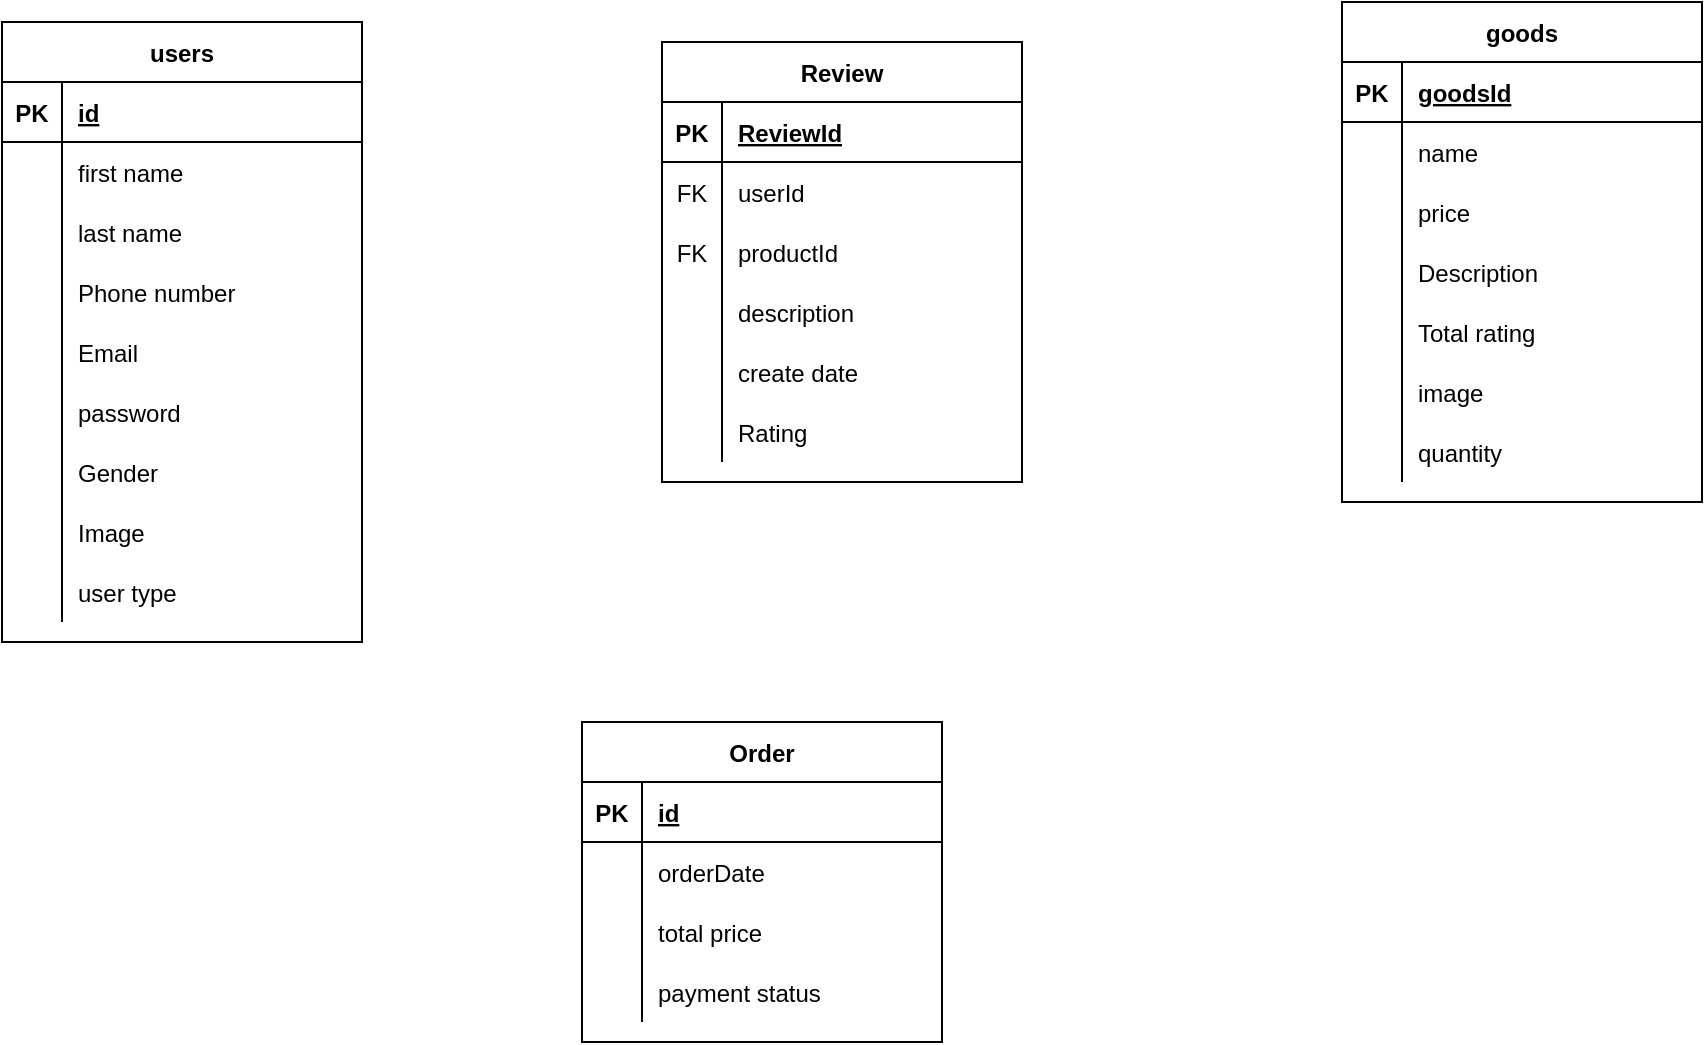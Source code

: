 <mxfile version="14.6.6" type="github">
  <diagram id="R2lEEEUBdFMjLlhIrx00" name="Page-1">
    <mxGraphModel dx="635" dy="474" grid="1" gridSize="10" guides="1" tooltips="1" connect="1" arrows="1" fold="1" page="1" pageScale="1" pageWidth="850" pageHeight="1100" math="0" shadow="0" extFonts="Permanent Marker^https://fonts.googleapis.com/css?family=Permanent+Marker">
      <root>
        <mxCell id="0" />
        <mxCell id="1" parent="0" />
        <mxCell id="G6QhI8WvpHF5MqyF_AJM-1" value="users" style="shape=table;startSize=30;container=1;collapsible=1;childLayout=tableLayout;fixedRows=1;rowLines=0;fontStyle=1;align=center;resizeLast=1;" vertex="1" parent="1">
          <mxGeometry x="140" y="70" width="180" height="310" as="geometry" />
        </mxCell>
        <mxCell id="G6QhI8WvpHF5MqyF_AJM-2" value="" style="shape=partialRectangle;collapsible=0;dropTarget=0;pointerEvents=0;fillColor=none;top=0;left=0;bottom=1;right=0;points=[[0,0.5],[1,0.5]];portConstraint=eastwest;" vertex="1" parent="G6QhI8WvpHF5MqyF_AJM-1">
          <mxGeometry y="30" width="180" height="30" as="geometry" />
        </mxCell>
        <mxCell id="G6QhI8WvpHF5MqyF_AJM-3" value="PK" style="shape=partialRectangle;connectable=0;fillColor=none;top=0;left=0;bottom=0;right=0;fontStyle=1;overflow=hidden;" vertex="1" parent="G6QhI8WvpHF5MqyF_AJM-2">
          <mxGeometry width="30" height="30" as="geometry" />
        </mxCell>
        <mxCell id="G6QhI8WvpHF5MqyF_AJM-4" value="id" style="shape=partialRectangle;connectable=0;fillColor=none;top=0;left=0;bottom=0;right=0;align=left;spacingLeft=6;fontStyle=5;overflow=hidden;" vertex="1" parent="G6QhI8WvpHF5MqyF_AJM-2">
          <mxGeometry x="30" width="150" height="30" as="geometry" />
        </mxCell>
        <mxCell id="G6QhI8WvpHF5MqyF_AJM-5" value="" style="shape=partialRectangle;collapsible=0;dropTarget=0;pointerEvents=0;fillColor=none;top=0;left=0;bottom=0;right=0;points=[[0,0.5],[1,0.5]];portConstraint=eastwest;" vertex="1" parent="G6QhI8WvpHF5MqyF_AJM-1">
          <mxGeometry y="60" width="180" height="30" as="geometry" />
        </mxCell>
        <mxCell id="G6QhI8WvpHF5MqyF_AJM-6" value="" style="shape=partialRectangle;connectable=0;fillColor=none;top=0;left=0;bottom=0;right=0;editable=1;overflow=hidden;" vertex="1" parent="G6QhI8WvpHF5MqyF_AJM-5">
          <mxGeometry width="30" height="30" as="geometry" />
        </mxCell>
        <mxCell id="G6QhI8WvpHF5MqyF_AJM-7" value="first name" style="shape=partialRectangle;connectable=0;fillColor=none;top=0;left=0;bottom=0;right=0;align=left;spacingLeft=6;overflow=hidden;" vertex="1" parent="G6QhI8WvpHF5MqyF_AJM-5">
          <mxGeometry x="30" width="150" height="30" as="geometry" />
        </mxCell>
        <mxCell id="G6QhI8WvpHF5MqyF_AJM-8" value="" style="shape=partialRectangle;collapsible=0;dropTarget=0;pointerEvents=0;fillColor=none;top=0;left=0;bottom=0;right=0;points=[[0,0.5],[1,0.5]];portConstraint=eastwest;" vertex="1" parent="G6QhI8WvpHF5MqyF_AJM-1">
          <mxGeometry y="90" width="180" height="30" as="geometry" />
        </mxCell>
        <mxCell id="G6QhI8WvpHF5MqyF_AJM-9" value="" style="shape=partialRectangle;connectable=0;fillColor=none;top=0;left=0;bottom=0;right=0;editable=1;overflow=hidden;" vertex="1" parent="G6QhI8WvpHF5MqyF_AJM-8">
          <mxGeometry width="30" height="30" as="geometry" />
        </mxCell>
        <mxCell id="G6QhI8WvpHF5MqyF_AJM-10" value="last name" style="shape=partialRectangle;connectable=0;fillColor=none;top=0;left=0;bottom=0;right=0;align=left;spacingLeft=6;overflow=hidden;" vertex="1" parent="G6QhI8WvpHF5MqyF_AJM-8">
          <mxGeometry x="30" width="150" height="30" as="geometry" />
        </mxCell>
        <mxCell id="G6QhI8WvpHF5MqyF_AJM-11" value="" style="shape=partialRectangle;collapsible=0;dropTarget=0;pointerEvents=0;fillColor=none;top=0;left=0;bottom=0;right=0;points=[[0,0.5],[1,0.5]];portConstraint=eastwest;" vertex="1" parent="G6QhI8WvpHF5MqyF_AJM-1">
          <mxGeometry y="120" width="180" height="30" as="geometry" />
        </mxCell>
        <mxCell id="G6QhI8WvpHF5MqyF_AJM-12" value="" style="shape=partialRectangle;connectable=0;fillColor=none;top=0;left=0;bottom=0;right=0;editable=1;overflow=hidden;" vertex="1" parent="G6QhI8WvpHF5MqyF_AJM-11">
          <mxGeometry width="30" height="30" as="geometry" />
        </mxCell>
        <mxCell id="G6QhI8WvpHF5MqyF_AJM-13" value="Phone number" style="shape=partialRectangle;connectable=0;fillColor=none;top=0;left=0;bottom=0;right=0;align=left;spacingLeft=6;overflow=hidden;" vertex="1" parent="G6QhI8WvpHF5MqyF_AJM-11">
          <mxGeometry x="30" width="150" height="30" as="geometry" />
        </mxCell>
        <mxCell id="G6QhI8WvpHF5MqyF_AJM-33" value="" style="shape=partialRectangle;collapsible=0;dropTarget=0;pointerEvents=0;fillColor=none;top=0;left=0;bottom=0;right=0;points=[[0,0.5],[1,0.5]];portConstraint=eastwest;" vertex="1" parent="G6QhI8WvpHF5MqyF_AJM-1">
          <mxGeometry y="150" width="180" height="30" as="geometry" />
        </mxCell>
        <mxCell id="G6QhI8WvpHF5MqyF_AJM-34" value="" style="shape=partialRectangle;connectable=0;fillColor=none;top=0;left=0;bottom=0;right=0;editable=1;overflow=hidden;" vertex="1" parent="G6QhI8WvpHF5MqyF_AJM-33">
          <mxGeometry width="30" height="30" as="geometry" />
        </mxCell>
        <mxCell id="G6QhI8WvpHF5MqyF_AJM-35" value="Email" style="shape=partialRectangle;connectable=0;fillColor=none;top=0;left=0;bottom=0;right=0;align=left;spacingLeft=6;overflow=hidden;" vertex="1" parent="G6QhI8WvpHF5MqyF_AJM-33">
          <mxGeometry x="30" width="150" height="30" as="geometry" />
        </mxCell>
        <mxCell id="G6QhI8WvpHF5MqyF_AJM-36" value="" style="shape=partialRectangle;collapsible=0;dropTarget=0;pointerEvents=0;fillColor=none;top=0;left=0;bottom=0;right=0;points=[[0,0.5],[1,0.5]];portConstraint=eastwest;" vertex="1" parent="G6QhI8WvpHF5MqyF_AJM-1">
          <mxGeometry y="180" width="180" height="30" as="geometry" />
        </mxCell>
        <mxCell id="G6QhI8WvpHF5MqyF_AJM-37" value="" style="shape=partialRectangle;connectable=0;fillColor=none;top=0;left=0;bottom=0;right=0;editable=1;overflow=hidden;" vertex="1" parent="G6QhI8WvpHF5MqyF_AJM-36">
          <mxGeometry width="30" height="30" as="geometry" />
        </mxCell>
        <mxCell id="G6QhI8WvpHF5MqyF_AJM-38" value="password" style="shape=partialRectangle;connectable=0;fillColor=none;top=0;left=0;bottom=0;right=0;align=left;spacingLeft=6;overflow=hidden;" vertex="1" parent="G6QhI8WvpHF5MqyF_AJM-36">
          <mxGeometry x="30" width="150" height="30" as="geometry" />
        </mxCell>
        <mxCell id="G6QhI8WvpHF5MqyF_AJM-39" value="" style="shape=partialRectangle;collapsible=0;dropTarget=0;pointerEvents=0;fillColor=none;top=0;left=0;bottom=0;right=0;points=[[0,0.5],[1,0.5]];portConstraint=eastwest;" vertex="1" parent="G6QhI8WvpHF5MqyF_AJM-1">
          <mxGeometry y="210" width="180" height="30" as="geometry" />
        </mxCell>
        <mxCell id="G6QhI8WvpHF5MqyF_AJM-40" value="" style="shape=partialRectangle;connectable=0;fillColor=none;top=0;left=0;bottom=0;right=0;editable=1;overflow=hidden;" vertex="1" parent="G6QhI8WvpHF5MqyF_AJM-39">
          <mxGeometry width="30" height="30" as="geometry" />
        </mxCell>
        <mxCell id="G6QhI8WvpHF5MqyF_AJM-41" value="Gender" style="shape=partialRectangle;connectable=0;fillColor=none;top=0;left=0;bottom=0;right=0;align=left;spacingLeft=6;overflow=hidden;" vertex="1" parent="G6QhI8WvpHF5MqyF_AJM-39">
          <mxGeometry x="30" width="150" height="30" as="geometry" />
        </mxCell>
        <mxCell id="G6QhI8WvpHF5MqyF_AJM-42" value="" style="shape=partialRectangle;collapsible=0;dropTarget=0;pointerEvents=0;fillColor=none;top=0;left=0;bottom=0;right=0;points=[[0,0.5],[1,0.5]];portConstraint=eastwest;" vertex="1" parent="G6QhI8WvpHF5MqyF_AJM-1">
          <mxGeometry y="240" width="180" height="30" as="geometry" />
        </mxCell>
        <mxCell id="G6QhI8WvpHF5MqyF_AJM-43" value="" style="shape=partialRectangle;connectable=0;fillColor=none;top=0;left=0;bottom=0;right=0;editable=1;overflow=hidden;" vertex="1" parent="G6QhI8WvpHF5MqyF_AJM-42">
          <mxGeometry width="30" height="30" as="geometry" />
        </mxCell>
        <mxCell id="G6QhI8WvpHF5MqyF_AJM-44" value="Image" style="shape=partialRectangle;connectable=0;fillColor=none;top=0;left=0;bottom=0;right=0;align=left;spacingLeft=6;overflow=hidden;" vertex="1" parent="G6QhI8WvpHF5MqyF_AJM-42">
          <mxGeometry x="30" width="150" height="30" as="geometry" />
        </mxCell>
        <mxCell id="G6QhI8WvpHF5MqyF_AJM-137" value="" style="shape=partialRectangle;collapsible=0;dropTarget=0;pointerEvents=0;fillColor=none;top=0;left=0;bottom=0;right=0;points=[[0,0.5],[1,0.5]];portConstraint=eastwest;" vertex="1" parent="G6QhI8WvpHF5MqyF_AJM-1">
          <mxGeometry y="270" width="180" height="30" as="geometry" />
        </mxCell>
        <mxCell id="G6QhI8WvpHF5MqyF_AJM-138" value="" style="shape=partialRectangle;connectable=0;fillColor=none;top=0;left=0;bottom=0;right=0;editable=1;overflow=hidden;" vertex="1" parent="G6QhI8WvpHF5MqyF_AJM-137">
          <mxGeometry width="30" height="30" as="geometry" />
        </mxCell>
        <mxCell id="G6QhI8WvpHF5MqyF_AJM-139" value="user type" style="shape=partialRectangle;connectable=0;fillColor=none;top=0;left=0;bottom=0;right=0;align=left;spacingLeft=6;overflow=hidden;" vertex="1" parent="G6QhI8WvpHF5MqyF_AJM-137">
          <mxGeometry x="30" width="150" height="30" as="geometry" />
        </mxCell>
        <mxCell id="G6QhI8WvpHF5MqyF_AJM-95" value="goods" style="shape=table;startSize=30;container=1;collapsible=1;childLayout=tableLayout;fixedRows=1;rowLines=0;fontStyle=1;align=center;resizeLast=1;" vertex="1" parent="1">
          <mxGeometry x="810" y="60" width="180" height="250" as="geometry" />
        </mxCell>
        <mxCell id="G6QhI8WvpHF5MqyF_AJM-96" value="" style="shape=partialRectangle;collapsible=0;dropTarget=0;pointerEvents=0;fillColor=none;top=0;left=0;bottom=1;right=0;points=[[0,0.5],[1,0.5]];portConstraint=eastwest;" vertex="1" parent="G6QhI8WvpHF5MqyF_AJM-95">
          <mxGeometry y="30" width="180" height="30" as="geometry" />
        </mxCell>
        <mxCell id="G6QhI8WvpHF5MqyF_AJM-97" value="PK" style="shape=partialRectangle;connectable=0;fillColor=none;top=0;left=0;bottom=0;right=0;fontStyle=1;overflow=hidden;" vertex="1" parent="G6QhI8WvpHF5MqyF_AJM-96">
          <mxGeometry width="30" height="30" as="geometry" />
        </mxCell>
        <mxCell id="G6QhI8WvpHF5MqyF_AJM-98" value="goodsId" style="shape=partialRectangle;connectable=0;fillColor=none;top=0;left=0;bottom=0;right=0;align=left;spacingLeft=6;fontStyle=5;overflow=hidden;" vertex="1" parent="G6QhI8WvpHF5MqyF_AJM-96">
          <mxGeometry x="30" width="150" height="30" as="geometry" />
        </mxCell>
        <mxCell id="G6QhI8WvpHF5MqyF_AJM-99" value="" style="shape=partialRectangle;collapsible=0;dropTarget=0;pointerEvents=0;fillColor=none;top=0;left=0;bottom=0;right=0;points=[[0,0.5],[1,0.5]];portConstraint=eastwest;" vertex="1" parent="G6QhI8WvpHF5MqyF_AJM-95">
          <mxGeometry y="60" width="180" height="30" as="geometry" />
        </mxCell>
        <mxCell id="G6QhI8WvpHF5MqyF_AJM-100" value="" style="shape=partialRectangle;connectable=0;fillColor=none;top=0;left=0;bottom=0;right=0;editable=1;overflow=hidden;" vertex="1" parent="G6QhI8WvpHF5MqyF_AJM-99">
          <mxGeometry width="30" height="30" as="geometry" />
        </mxCell>
        <mxCell id="G6QhI8WvpHF5MqyF_AJM-101" value="name" style="shape=partialRectangle;connectable=0;fillColor=none;top=0;left=0;bottom=0;right=0;align=left;spacingLeft=6;overflow=hidden;" vertex="1" parent="G6QhI8WvpHF5MqyF_AJM-99">
          <mxGeometry x="30" width="150" height="30" as="geometry" />
        </mxCell>
        <mxCell id="G6QhI8WvpHF5MqyF_AJM-102" value="" style="shape=partialRectangle;collapsible=0;dropTarget=0;pointerEvents=0;fillColor=none;top=0;left=0;bottom=0;right=0;points=[[0,0.5],[1,0.5]];portConstraint=eastwest;" vertex="1" parent="G6QhI8WvpHF5MqyF_AJM-95">
          <mxGeometry y="90" width="180" height="30" as="geometry" />
        </mxCell>
        <mxCell id="G6QhI8WvpHF5MqyF_AJM-103" value="" style="shape=partialRectangle;connectable=0;fillColor=none;top=0;left=0;bottom=0;right=0;editable=1;overflow=hidden;" vertex="1" parent="G6QhI8WvpHF5MqyF_AJM-102">
          <mxGeometry width="30" height="30" as="geometry" />
        </mxCell>
        <mxCell id="G6QhI8WvpHF5MqyF_AJM-104" value="price" style="shape=partialRectangle;connectable=0;fillColor=none;top=0;left=0;bottom=0;right=0;align=left;spacingLeft=6;overflow=hidden;" vertex="1" parent="G6QhI8WvpHF5MqyF_AJM-102">
          <mxGeometry x="30" width="150" height="30" as="geometry" />
        </mxCell>
        <mxCell id="G6QhI8WvpHF5MqyF_AJM-105" value="" style="shape=partialRectangle;collapsible=0;dropTarget=0;pointerEvents=0;fillColor=none;top=0;left=0;bottom=0;right=0;points=[[0,0.5],[1,0.5]];portConstraint=eastwest;" vertex="1" parent="G6QhI8WvpHF5MqyF_AJM-95">
          <mxGeometry y="120" width="180" height="30" as="geometry" />
        </mxCell>
        <mxCell id="G6QhI8WvpHF5MqyF_AJM-106" value="" style="shape=partialRectangle;connectable=0;fillColor=none;top=0;left=0;bottom=0;right=0;editable=1;overflow=hidden;" vertex="1" parent="G6QhI8WvpHF5MqyF_AJM-105">
          <mxGeometry width="30" height="30" as="geometry" />
        </mxCell>
        <mxCell id="G6QhI8WvpHF5MqyF_AJM-107" value="Description" style="shape=partialRectangle;connectable=0;fillColor=none;top=0;left=0;bottom=0;right=0;align=left;spacingLeft=6;overflow=hidden;" vertex="1" parent="G6QhI8WvpHF5MqyF_AJM-105">
          <mxGeometry x="30" width="150" height="30" as="geometry" />
        </mxCell>
        <mxCell id="G6QhI8WvpHF5MqyF_AJM-108" value="" style="shape=partialRectangle;collapsible=0;dropTarget=0;pointerEvents=0;fillColor=none;top=0;left=0;bottom=0;right=0;points=[[0,0.5],[1,0.5]];portConstraint=eastwest;" vertex="1" parent="G6QhI8WvpHF5MqyF_AJM-95">
          <mxGeometry y="150" width="180" height="30" as="geometry" />
        </mxCell>
        <mxCell id="G6QhI8WvpHF5MqyF_AJM-109" value="" style="shape=partialRectangle;connectable=0;fillColor=none;top=0;left=0;bottom=0;right=0;editable=1;overflow=hidden;" vertex="1" parent="G6QhI8WvpHF5MqyF_AJM-108">
          <mxGeometry width="30" height="30" as="geometry" />
        </mxCell>
        <mxCell id="G6QhI8WvpHF5MqyF_AJM-110" value="Total rating" style="shape=partialRectangle;connectable=0;fillColor=none;top=0;left=0;bottom=0;right=0;align=left;spacingLeft=6;overflow=hidden;" vertex="1" parent="G6QhI8WvpHF5MqyF_AJM-108">
          <mxGeometry x="30" width="150" height="30" as="geometry" />
        </mxCell>
        <mxCell id="G6QhI8WvpHF5MqyF_AJM-111" value="" style="shape=partialRectangle;collapsible=0;dropTarget=0;pointerEvents=0;fillColor=none;top=0;left=0;bottom=0;right=0;points=[[0,0.5],[1,0.5]];portConstraint=eastwest;" vertex="1" parent="G6QhI8WvpHF5MqyF_AJM-95">
          <mxGeometry y="180" width="180" height="30" as="geometry" />
        </mxCell>
        <mxCell id="G6QhI8WvpHF5MqyF_AJM-112" value="" style="shape=partialRectangle;connectable=0;fillColor=none;top=0;left=0;bottom=0;right=0;editable=1;overflow=hidden;" vertex="1" parent="G6QhI8WvpHF5MqyF_AJM-111">
          <mxGeometry width="30" height="30" as="geometry" />
        </mxCell>
        <mxCell id="G6QhI8WvpHF5MqyF_AJM-113" value="image" style="shape=partialRectangle;connectable=0;fillColor=none;top=0;left=0;bottom=0;right=0;align=left;spacingLeft=6;overflow=hidden;" vertex="1" parent="G6QhI8WvpHF5MqyF_AJM-111">
          <mxGeometry x="30" width="150" height="30" as="geometry" />
        </mxCell>
        <mxCell id="G6QhI8WvpHF5MqyF_AJM-114" value="" style="shape=partialRectangle;collapsible=0;dropTarget=0;pointerEvents=0;fillColor=none;top=0;left=0;bottom=0;right=0;points=[[0,0.5],[1,0.5]];portConstraint=eastwest;" vertex="1" parent="G6QhI8WvpHF5MqyF_AJM-95">
          <mxGeometry y="210" width="180" height="30" as="geometry" />
        </mxCell>
        <mxCell id="G6QhI8WvpHF5MqyF_AJM-115" value="" style="shape=partialRectangle;connectable=0;fillColor=none;top=0;left=0;bottom=0;right=0;editable=1;overflow=hidden;" vertex="1" parent="G6QhI8WvpHF5MqyF_AJM-114">
          <mxGeometry width="30" height="30" as="geometry" />
        </mxCell>
        <mxCell id="G6QhI8WvpHF5MqyF_AJM-116" value="quantity" style="shape=partialRectangle;connectable=0;fillColor=none;top=0;left=0;bottom=0;right=0;align=left;spacingLeft=6;overflow=hidden;" vertex="1" parent="G6QhI8WvpHF5MqyF_AJM-114">
          <mxGeometry x="30" width="150" height="30" as="geometry" />
        </mxCell>
        <mxCell id="G6QhI8WvpHF5MqyF_AJM-117" value="Review" style="shape=table;startSize=30;container=1;collapsible=1;childLayout=tableLayout;fixedRows=1;rowLines=0;fontStyle=1;align=center;resizeLast=1;" vertex="1" parent="1">
          <mxGeometry x="470" y="80" width="180" height="220" as="geometry" />
        </mxCell>
        <mxCell id="G6QhI8WvpHF5MqyF_AJM-118" value="" style="shape=partialRectangle;collapsible=0;dropTarget=0;pointerEvents=0;fillColor=none;top=0;left=0;bottom=1;right=0;points=[[0,0.5],[1,0.5]];portConstraint=eastwest;" vertex="1" parent="G6QhI8WvpHF5MqyF_AJM-117">
          <mxGeometry y="30" width="180" height="30" as="geometry" />
        </mxCell>
        <mxCell id="G6QhI8WvpHF5MqyF_AJM-119" value="PK" style="shape=partialRectangle;connectable=0;fillColor=none;top=0;left=0;bottom=0;right=0;fontStyle=1;overflow=hidden;" vertex="1" parent="G6QhI8WvpHF5MqyF_AJM-118">
          <mxGeometry width="30" height="30" as="geometry" />
        </mxCell>
        <mxCell id="G6QhI8WvpHF5MqyF_AJM-120" value="ReviewId" style="shape=partialRectangle;connectable=0;fillColor=none;top=0;left=0;bottom=0;right=0;align=left;spacingLeft=6;fontStyle=5;overflow=hidden;" vertex="1" parent="G6QhI8WvpHF5MqyF_AJM-118">
          <mxGeometry x="30" width="150" height="30" as="geometry" />
        </mxCell>
        <mxCell id="G6QhI8WvpHF5MqyF_AJM-121" value="" style="shape=partialRectangle;collapsible=0;dropTarget=0;pointerEvents=0;fillColor=none;top=0;left=0;bottom=0;right=0;points=[[0,0.5],[1,0.5]];portConstraint=eastwest;" vertex="1" parent="G6QhI8WvpHF5MqyF_AJM-117">
          <mxGeometry y="60" width="180" height="30" as="geometry" />
        </mxCell>
        <mxCell id="G6QhI8WvpHF5MqyF_AJM-122" value="FK" style="shape=partialRectangle;connectable=0;fillColor=none;top=0;left=0;bottom=0;right=0;editable=1;overflow=hidden;" vertex="1" parent="G6QhI8WvpHF5MqyF_AJM-121">
          <mxGeometry width="30" height="30" as="geometry" />
        </mxCell>
        <mxCell id="G6QhI8WvpHF5MqyF_AJM-123" value="userId" style="shape=partialRectangle;connectable=0;fillColor=none;top=0;left=0;bottom=0;right=0;align=left;spacingLeft=6;overflow=hidden;" vertex="1" parent="G6QhI8WvpHF5MqyF_AJM-121">
          <mxGeometry x="30" width="150" height="30" as="geometry" />
        </mxCell>
        <mxCell id="G6QhI8WvpHF5MqyF_AJM-124" value="" style="shape=partialRectangle;collapsible=0;dropTarget=0;pointerEvents=0;fillColor=none;top=0;left=0;bottom=0;right=0;points=[[0,0.5],[1,0.5]];portConstraint=eastwest;" vertex="1" parent="G6QhI8WvpHF5MqyF_AJM-117">
          <mxGeometry y="90" width="180" height="30" as="geometry" />
        </mxCell>
        <mxCell id="G6QhI8WvpHF5MqyF_AJM-125" value="FK" style="shape=partialRectangle;connectable=0;fillColor=none;top=0;left=0;bottom=0;right=0;editable=1;overflow=hidden;" vertex="1" parent="G6QhI8WvpHF5MqyF_AJM-124">
          <mxGeometry width="30" height="30" as="geometry" />
        </mxCell>
        <mxCell id="G6QhI8WvpHF5MqyF_AJM-126" value="productId" style="shape=partialRectangle;connectable=0;fillColor=none;top=0;left=0;bottom=0;right=0;align=left;spacingLeft=6;overflow=hidden;" vertex="1" parent="G6QhI8WvpHF5MqyF_AJM-124">
          <mxGeometry x="30" width="150" height="30" as="geometry" />
        </mxCell>
        <mxCell id="G6QhI8WvpHF5MqyF_AJM-127" value="" style="shape=partialRectangle;collapsible=0;dropTarget=0;pointerEvents=0;fillColor=none;top=0;left=0;bottom=0;right=0;points=[[0,0.5],[1,0.5]];portConstraint=eastwest;" vertex="1" parent="G6QhI8WvpHF5MqyF_AJM-117">
          <mxGeometry y="120" width="180" height="30" as="geometry" />
        </mxCell>
        <mxCell id="G6QhI8WvpHF5MqyF_AJM-128" value="" style="shape=partialRectangle;connectable=0;fillColor=none;top=0;left=0;bottom=0;right=0;editable=1;overflow=hidden;" vertex="1" parent="G6QhI8WvpHF5MqyF_AJM-127">
          <mxGeometry width="30" height="30" as="geometry" />
        </mxCell>
        <mxCell id="G6QhI8WvpHF5MqyF_AJM-129" value="description" style="shape=partialRectangle;connectable=0;fillColor=none;top=0;left=0;bottom=0;right=0;align=left;spacingLeft=6;overflow=hidden;" vertex="1" parent="G6QhI8WvpHF5MqyF_AJM-127">
          <mxGeometry x="30" width="150" height="30" as="geometry" />
        </mxCell>
        <mxCell id="G6QhI8WvpHF5MqyF_AJM-130" value="" style="shape=partialRectangle;collapsible=0;dropTarget=0;pointerEvents=0;fillColor=none;top=0;left=0;bottom=0;right=0;points=[[0,0.5],[1,0.5]];portConstraint=eastwest;" vertex="1" parent="G6QhI8WvpHF5MqyF_AJM-117">
          <mxGeometry y="150" width="180" height="30" as="geometry" />
        </mxCell>
        <mxCell id="G6QhI8WvpHF5MqyF_AJM-131" value="" style="shape=partialRectangle;connectable=0;fillColor=none;top=0;left=0;bottom=0;right=0;editable=1;overflow=hidden;" vertex="1" parent="G6QhI8WvpHF5MqyF_AJM-130">
          <mxGeometry width="30" height="30" as="geometry" />
        </mxCell>
        <mxCell id="G6QhI8WvpHF5MqyF_AJM-132" value="create date" style="shape=partialRectangle;connectable=0;fillColor=none;top=0;left=0;bottom=0;right=0;align=left;spacingLeft=6;overflow=hidden;" vertex="1" parent="G6QhI8WvpHF5MqyF_AJM-130">
          <mxGeometry x="30" width="150" height="30" as="geometry" />
        </mxCell>
        <mxCell id="G6QhI8WvpHF5MqyF_AJM-133" value="" style="shape=partialRectangle;collapsible=0;dropTarget=0;pointerEvents=0;fillColor=none;top=0;left=0;bottom=0;right=0;points=[[0,0.5],[1,0.5]];portConstraint=eastwest;" vertex="1" parent="G6QhI8WvpHF5MqyF_AJM-117">
          <mxGeometry y="180" width="180" height="30" as="geometry" />
        </mxCell>
        <mxCell id="G6QhI8WvpHF5MqyF_AJM-134" value="" style="shape=partialRectangle;connectable=0;fillColor=none;top=0;left=0;bottom=0;right=0;editable=1;overflow=hidden;" vertex="1" parent="G6QhI8WvpHF5MqyF_AJM-133">
          <mxGeometry width="30" height="30" as="geometry" />
        </mxCell>
        <mxCell id="G6QhI8WvpHF5MqyF_AJM-135" value="Rating" style="shape=partialRectangle;connectable=0;fillColor=none;top=0;left=0;bottom=0;right=0;align=left;spacingLeft=6;overflow=hidden;" vertex="1" parent="G6QhI8WvpHF5MqyF_AJM-133">
          <mxGeometry x="30" width="150" height="30" as="geometry" />
        </mxCell>
        <mxCell id="G6QhI8WvpHF5MqyF_AJM-140" value="Order" style="shape=table;startSize=30;container=1;collapsible=1;childLayout=tableLayout;fixedRows=1;rowLines=0;fontStyle=1;align=center;resizeLast=1;" vertex="1" parent="1">
          <mxGeometry x="430" y="420" width="180" height="160" as="geometry" />
        </mxCell>
        <mxCell id="G6QhI8WvpHF5MqyF_AJM-141" value="" style="shape=partialRectangle;collapsible=0;dropTarget=0;pointerEvents=0;fillColor=none;top=0;left=0;bottom=1;right=0;points=[[0,0.5],[1,0.5]];portConstraint=eastwest;" vertex="1" parent="G6QhI8WvpHF5MqyF_AJM-140">
          <mxGeometry y="30" width="180" height="30" as="geometry" />
        </mxCell>
        <mxCell id="G6QhI8WvpHF5MqyF_AJM-142" value="PK" style="shape=partialRectangle;connectable=0;fillColor=none;top=0;left=0;bottom=0;right=0;fontStyle=1;overflow=hidden;" vertex="1" parent="G6QhI8WvpHF5MqyF_AJM-141">
          <mxGeometry width="30" height="30" as="geometry" />
        </mxCell>
        <mxCell id="G6QhI8WvpHF5MqyF_AJM-143" value="id" style="shape=partialRectangle;connectable=0;fillColor=none;top=0;left=0;bottom=0;right=0;align=left;spacingLeft=6;fontStyle=5;overflow=hidden;" vertex="1" parent="G6QhI8WvpHF5MqyF_AJM-141">
          <mxGeometry x="30" width="150" height="30" as="geometry" />
        </mxCell>
        <mxCell id="G6QhI8WvpHF5MqyF_AJM-144" value="" style="shape=partialRectangle;collapsible=0;dropTarget=0;pointerEvents=0;fillColor=none;top=0;left=0;bottom=0;right=0;points=[[0,0.5],[1,0.5]];portConstraint=eastwest;" vertex="1" parent="G6QhI8WvpHF5MqyF_AJM-140">
          <mxGeometry y="60" width="180" height="30" as="geometry" />
        </mxCell>
        <mxCell id="G6QhI8WvpHF5MqyF_AJM-145" value="" style="shape=partialRectangle;connectable=0;fillColor=none;top=0;left=0;bottom=0;right=0;editable=1;overflow=hidden;" vertex="1" parent="G6QhI8WvpHF5MqyF_AJM-144">
          <mxGeometry width="30" height="30" as="geometry" />
        </mxCell>
        <mxCell id="G6QhI8WvpHF5MqyF_AJM-146" value="orderDate" style="shape=partialRectangle;connectable=0;fillColor=none;top=0;left=0;bottom=0;right=0;align=left;spacingLeft=6;overflow=hidden;" vertex="1" parent="G6QhI8WvpHF5MqyF_AJM-144">
          <mxGeometry x="30" width="150" height="30" as="geometry" />
        </mxCell>
        <mxCell id="G6QhI8WvpHF5MqyF_AJM-147" value="" style="shape=partialRectangle;collapsible=0;dropTarget=0;pointerEvents=0;fillColor=none;top=0;left=0;bottom=0;right=0;points=[[0,0.5],[1,0.5]];portConstraint=eastwest;" vertex="1" parent="G6QhI8WvpHF5MqyF_AJM-140">
          <mxGeometry y="90" width="180" height="30" as="geometry" />
        </mxCell>
        <mxCell id="G6QhI8WvpHF5MqyF_AJM-148" value="" style="shape=partialRectangle;connectable=0;fillColor=none;top=0;left=0;bottom=0;right=0;editable=1;overflow=hidden;" vertex="1" parent="G6QhI8WvpHF5MqyF_AJM-147">
          <mxGeometry width="30" height="30" as="geometry" />
        </mxCell>
        <mxCell id="G6QhI8WvpHF5MqyF_AJM-149" value="total price" style="shape=partialRectangle;connectable=0;fillColor=none;top=0;left=0;bottom=0;right=0;align=left;spacingLeft=6;overflow=hidden;" vertex="1" parent="G6QhI8WvpHF5MqyF_AJM-147">
          <mxGeometry x="30" width="150" height="30" as="geometry" />
        </mxCell>
        <mxCell id="G6QhI8WvpHF5MqyF_AJM-150" value="" style="shape=partialRectangle;collapsible=0;dropTarget=0;pointerEvents=0;fillColor=none;top=0;left=0;bottom=0;right=0;points=[[0,0.5],[1,0.5]];portConstraint=eastwest;" vertex="1" parent="G6QhI8WvpHF5MqyF_AJM-140">
          <mxGeometry y="120" width="180" height="30" as="geometry" />
        </mxCell>
        <mxCell id="G6QhI8WvpHF5MqyF_AJM-151" value="" style="shape=partialRectangle;connectable=0;fillColor=none;top=0;left=0;bottom=0;right=0;editable=1;overflow=hidden;" vertex="1" parent="G6QhI8WvpHF5MqyF_AJM-150">
          <mxGeometry width="30" height="30" as="geometry" />
        </mxCell>
        <mxCell id="G6QhI8WvpHF5MqyF_AJM-152" value="payment status" style="shape=partialRectangle;connectable=0;fillColor=none;top=0;left=0;bottom=0;right=0;align=left;spacingLeft=6;overflow=hidden;" vertex="1" parent="G6QhI8WvpHF5MqyF_AJM-150">
          <mxGeometry x="30" width="150" height="30" as="geometry" />
        </mxCell>
      </root>
    </mxGraphModel>
  </diagram>
</mxfile>

